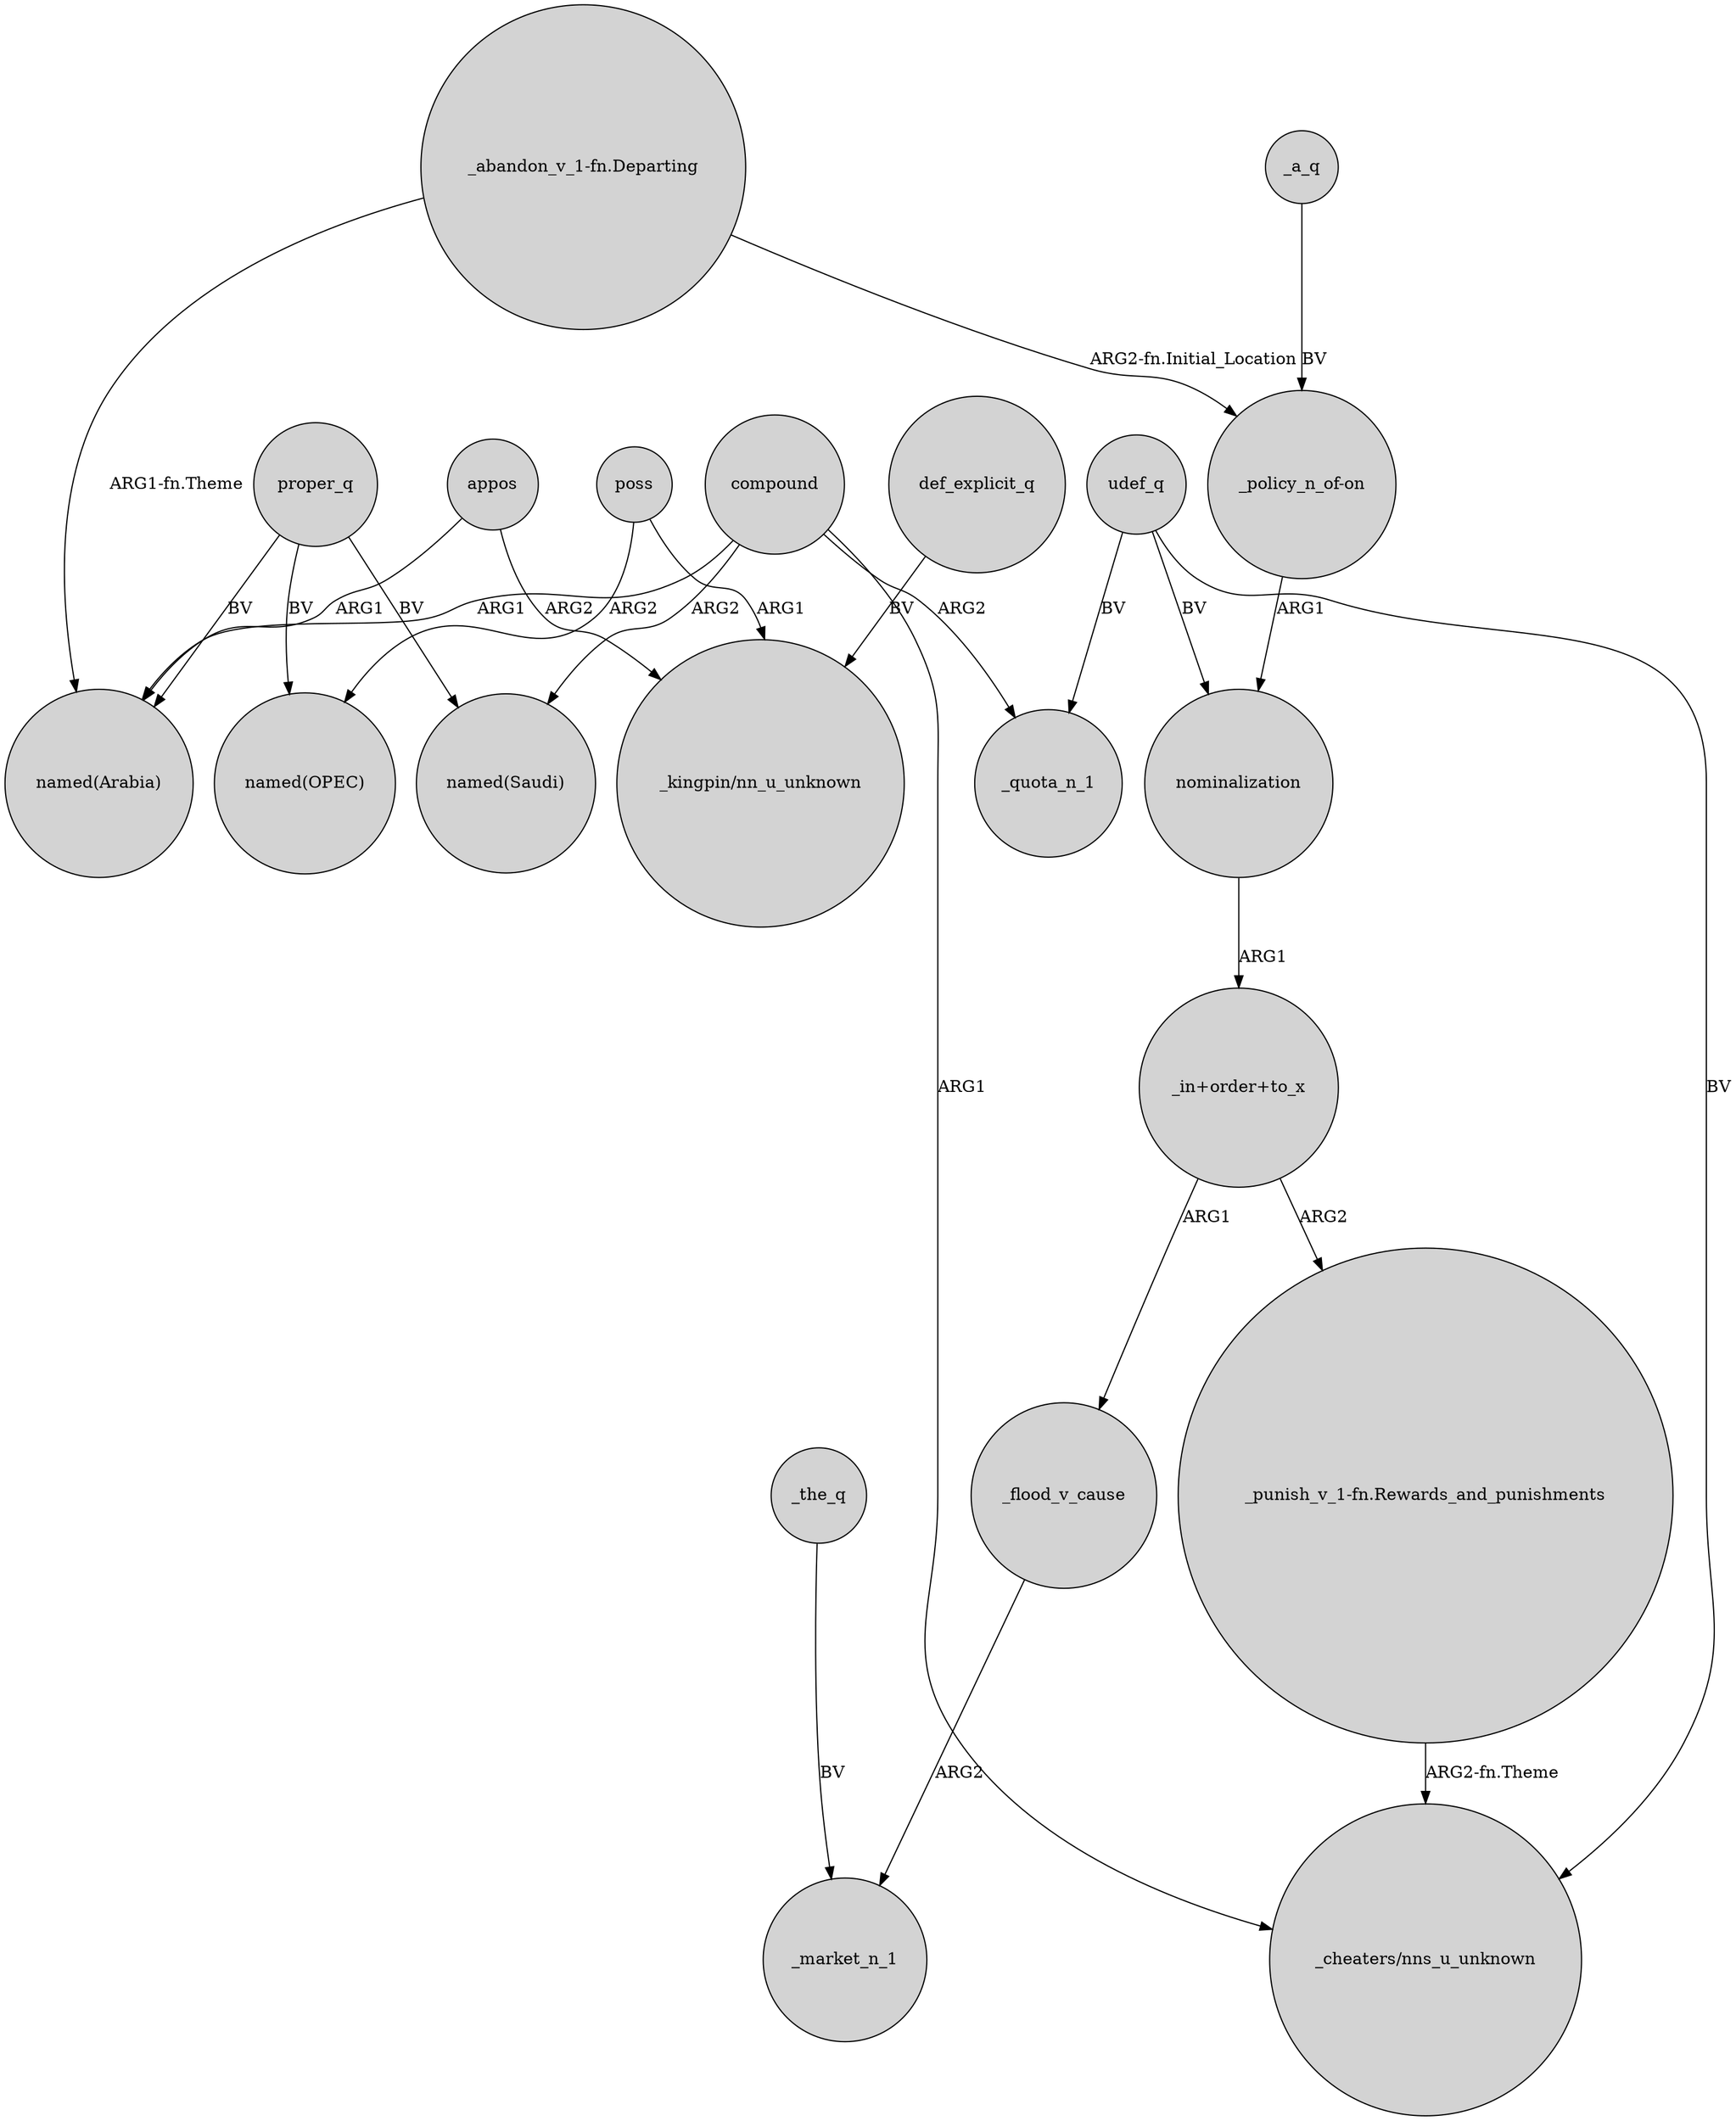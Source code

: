 digraph {
	node [shape=circle style=filled]
	compound -> "named(Arabia)" [label=ARG1]
	proper_q -> "named(Arabia)" [label=BV]
	poss -> "_kingpin/nn_u_unknown" [label=ARG1]
	appos -> "named(Arabia)" [label=ARG1]
	compound -> "named(Saudi)" [label=ARG2]
	appos -> "_kingpin/nn_u_unknown" [label=ARG2]
	_flood_v_cause -> _market_n_1 [label=ARG2]
	_a_q -> "_policy_n_of-on" [label=BV]
	proper_q -> "named(Saudi)" [label=BV]
	"_punish_v_1-fn.Rewards_and_punishments" -> "_cheaters/nns_u_unknown" [label="ARG2-fn.Theme"]
	"_abandon_v_1-fn.Departing" -> "_policy_n_of-on" [label="ARG2-fn.Initial_Location"]
	nominalization -> "_in+order+to_x" [label=ARG1]
	"_policy_n_of-on" -> nominalization [label=ARG1]
	udef_q -> "_cheaters/nns_u_unknown" [label=BV]
	"_in+order+to_x" -> _flood_v_cause [label=ARG1]
	compound -> _quota_n_1 [label=ARG2]
	udef_q -> nominalization [label=BV]
	"_in+order+to_x" -> "_punish_v_1-fn.Rewards_and_punishments" [label=ARG2]
	def_explicit_q -> "_kingpin/nn_u_unknown" [label=BV]
	proper_q -> "named(OPEC)" [label=BV]
	"_abandon_v_1-fn.Departing" -> "named(Arabia)" [label="ARG1-fn.Theme"]
	udef_q -> _quota_n_1 [label=BV]
	_the_q -> _market_n_1 [label=BV]
	poss -> "named(OPEC)" [label=ARG2]
	compound -> "_cheaters/nns_u_unknown" [label=ARG1]
}
